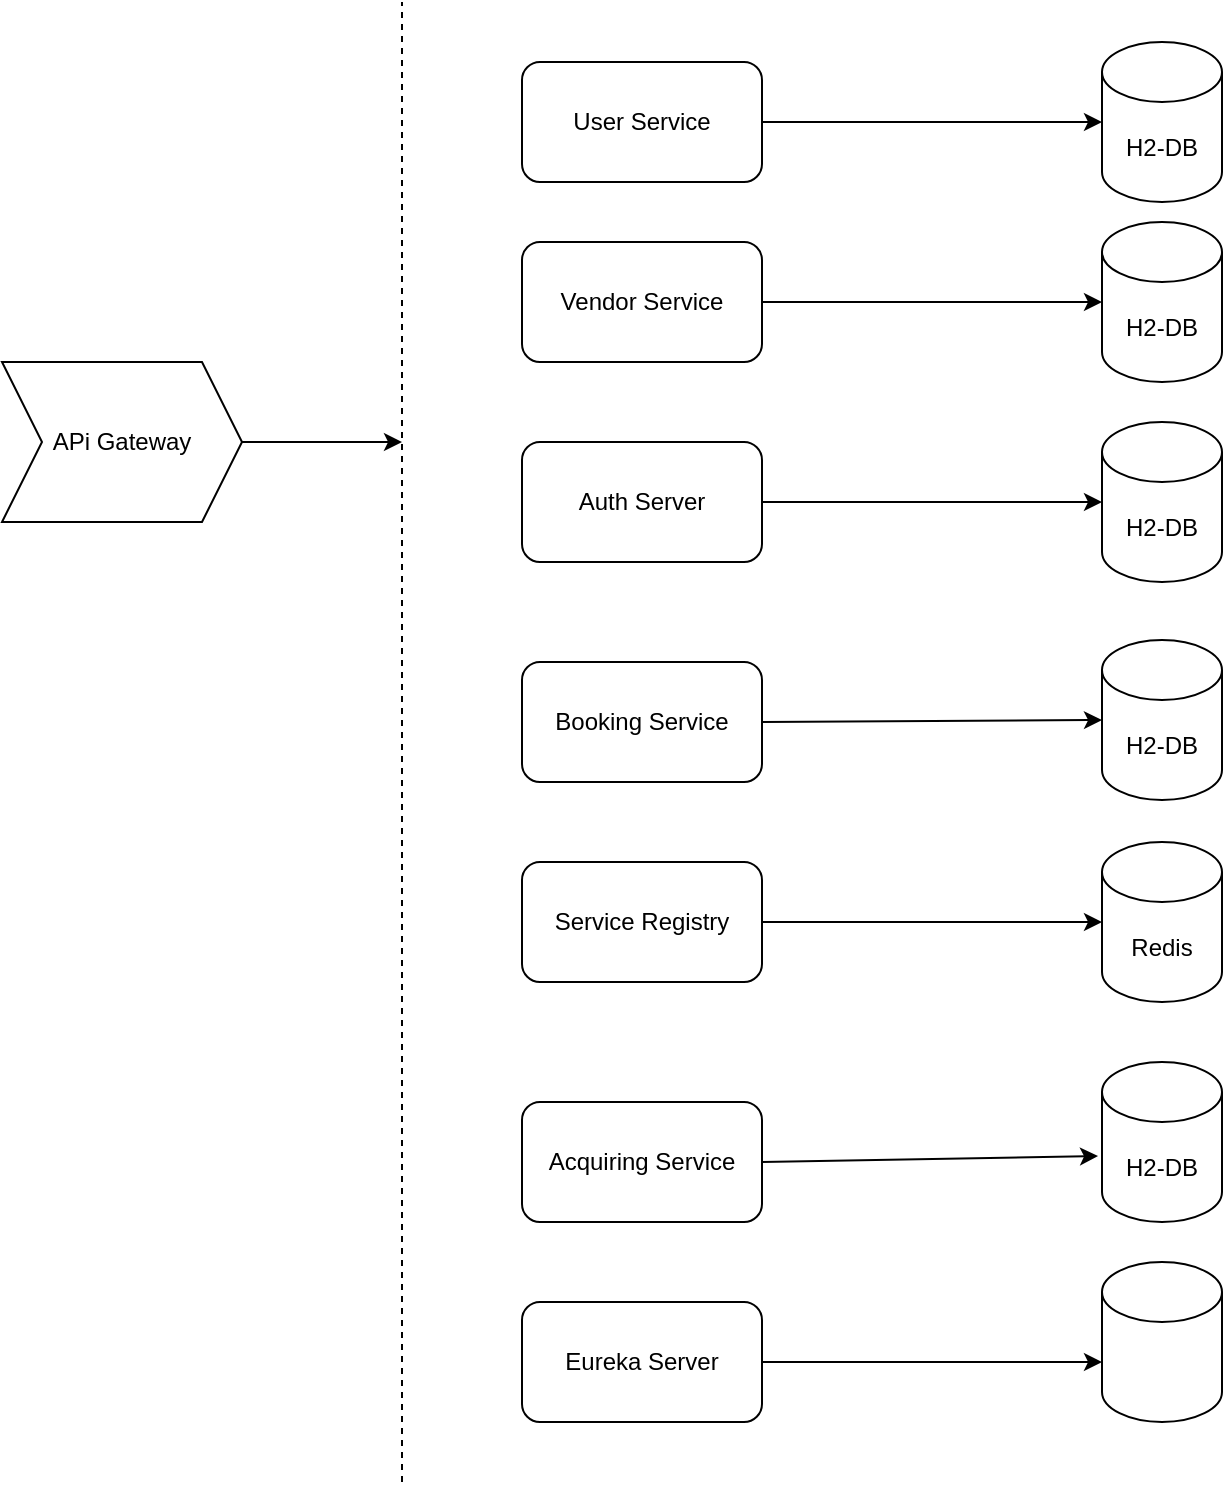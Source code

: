 <mxfile version="16.1.0" type="github">
  <diagram id="WV2ECm9zazGCfPcl2o4l" name="Page-1">
    <mxGraphModel dx="1186" dy="558" grid="1" gridSize="10" guides="1" tooltips="1" connect="1" arrows="1" fold="1" page="1" pageScale="1" pageWidth="850" pageHeight="1100" math="0" shadow="0">
      <root>
        <mxCell id="0" />
        <mxCell id="1" parent="0" />
        <mxCell id="JhcHN5CDhFLvxWkuIbqA-1" value="User Service" style="rounded=1;whiteSpace=wrap;html=1;" vertex="1" parent="1">
          <mxGeometry x="340" y="70" width="120" height="60" as="geometry" />
        </mxCell>
        <mxCell id="JhcHN5CDhFLvxWkuIbqA-2" value="Auth Server" style="rounded=1;whiteSpace=wrap;html=1;" vertex="1" parent="1">
          <mxGeometry x="340" y="260" width="120" height="60" as="geometry" />
        </mxCell>
        <mxCell id="JhcHN5CDhFLvxWkuIbqA-3" value="H2-DB" style="shape=cylinder3;whiteSpace=wrap;html=1;boundedLbl=1;backgroundOutline=1;size=15;" vertex="1" parent="1">
          <mxGeometry x="630" y="60" width="60" height="80" as="geometry" />
        </mxCell>
        <mxCell id="JhcHN5CDhFLvxWkuIbqA-4" value="" style="endArrow=classic;html=1;rounded=0;exitX=1;exitY=0.5;exitDx=0;exitDy=0;entryX=0;entryY=0.5;entryDx=0;entryDy=0;entryPerimeter=0;" edge="1" parent="1" source="JhcHN5CDhFLvxWkuIbqA-1" target="JhcHN5CDhFLvxWkuIbqA-3">
          <mxGeometry width="50" height="50" relative="1" as="geometry">
            <mxPoint x="400" y="310" as="sourcePoint" />
            <mxPoint x="450" y="260" as="targetPoint" />
          </mxGeometry>
        </mxCell>
        <mxCell id="JhcHN5CDhFLvxWkuIbqA-5" value="Vendor Service" style="rounded=1;whiteSpace=wrap;html=1;" vertex="1" parent="1">
          <mxGeometry x="340" y="160" width="120" height="60" as="geometry" />
        </mxCell>
        <mxCell id="JhcHN5CDhFLvxWkuIbqA-6" value="H2-DB" style="shape=cylinder3;whiteSpace=wrap;html=1;boundedLbl=1;backgroundOutline=1;size=15;" vertex="1" parent="1">
          <mxGeometry x="630" y="150" width="60" height="80" as="geometry" />
        </mxCell>
        <mxCell id="JhcHN5CDhFLvxWkuIbqA-7" value="" style="endArrow=classic;html=1;rounded=0;exitX=1;exitY=0.5;exitDx=0;exitDy=0;entryX=0;entryY=0.5;entryDx=0;entryDy=0;entryPerimeter=0;" edge="1" parent="1" source="JhcHN5CDhFLvxWkuIbqA-5" target="JhcHN5CDhFLvxWkuIbqA-6">
          <mxGeometry width="50" height="50" relative="1" as="geometry">
            <mxPoint x="400" y="310" as="sourcePoint" />
            <mxPoint x="450" y="260" as="targetPoint" />
          </mxGeometry>
        </mxCell>
        <mxCell id="JhcHN5CDhFLvxWkuIbqA-8" value="H2-DB" style="shape=cylinder3;whiteSpace=wrap;html=1;boundedLbl=1;backgroundOutline=1;size=15;" vertex="1" parent="1">
          <mxGeometry x="630" y="250" width="60" height="80" as="geometry" />
        </mxCell>
        <mxCell id="JhcHN5CDhFLvxWkuIbqA-11" value="" style="endArrow=classic;html=1;rounded=0;exitX=1;exitY=0.5;exitDx=0;exitDy=0;entryX=0;entryY=0.5;entryDx=0;entryDy=0;entryPerimeter=0;" edge="1" parent="1" source="JhcHN5CDhFLvxWkuIbqA-2" target="JhcHN5CDhFLvxWkuIbqA-8">
          <mxGeometry width="50" height="50" relative="1" as="geometry">
            <mxPoint x="400" y="310" as="sourcePoint" />
            <mxPoint x="450" y="260" as="targetPoint" />
          </mxGeometry>
        </mxCell>
        <mxCell id="JhcHN5CDhFLvxWkuIbqA-12" value="Booking Service" style="rounded=1;whiteSpace=wrap;html=1;" vertex="1" parent="1">
          <mxGeometry x="340" y="370" width="120" height="60" as="geometry" />
        </mxCell>
        <mxCell id="JhcHN5CDhFLvxWkuIbqA-13" value="H2-DB" style="shape=cylinder3;whiteSpace=wrap;html=1;boundedLbl=1;backgroundOutline=1;size=15;" vertex="1" parent="1">
          <mxGeometry x="630" y="359" width="60" height="80" as="geometry" />
        </mxCell>
        <mxCell id="JhcHN5CDhFLvxWkuIbqA-14" value="" style="endArrow=classic;html=1;rounded=0;exitX=1;exitY=0.5;exitDx=0;exitDy=0;entryX=0;entryY=0.5;entryDx=0;entryDy=0;entryPerimeter=0;" edge="1" parent="1" source="JhcHN5CDhFLvxWkuIbqA-12" target="JhcHN5CDhFLvxWkuIbqA-13">
          <mxGeometry width="50" height="50" relative="1" as="geometry">
            <mxPoint x="400" y="310" as="sourcePoint" />
            <mxPoint x="450" y="260" as="targetPoint" />
          </mxGeometry>
        </mxCell>
        <mxCell id="JhcHN5CDhFLvxWkuIbqA-15" value="Service Registry" style="rounded=1;whiteSpace=wrap;html=1;" vertex="1" parent="1">
          <mxGeometry x="340" y="470" width="120" height="60" as="geometry" />
        </mxCell>
        <mxCell id="JhcHN5CDhFLvxWkuIbqA-16" value="Redis" style="shape=cylinder3;whiteSpace=wrap;html=1;boundedLbl=1;backgroundOutline=1;size=15;" vertex="1" parent="1">
          <mxGeometry x="630" y="460" width="60" height="80" as="geometry" />
        </mxCell>
        <mxCell id="JhcHN5CDhFLvxWkuIbqA-17" value="" style="endArrow=classic;html=1;rounded=0;exitX=1;exitY=0.5;exitDx=0;exitDy=0;entryX=0;entryY=0.5;entryDx=0;entryDy=0;entryPerimeter=0;" edge="1" parent="1" source="JhcHN5CDhFLvxWkuIbqA-15" target="JhcHN5CDhFLvxWkuIbqA-16">
          <mxGeometry width="50" height="50" relative="1" as="geometry">
            <mxPoint x="400" y="310" as="sourcePoint" />
            <mxPoint x="450" y="260" as="targetPoint" />
          </mxGeometry>
        </mxCell>
        <mxCell id="JhcHN5CDhFLvxWkuIbqA-18" value="Acquiring Service" style="rounded=1;whiteSpace=wrap;html=1;" vertex="1" parent="1">
          <mxGeometry x="340" y="590" width="120" height="60" as="geometry" />
        </mxCell>
        <mxCell id="JhcHN5CDhFLvxWkuIbqA-19" value="H2-DB" style="shape=cylinder3;whiteSpace=wrap;html=1;boundedLbl=1;backgroundOutline=1;size=15;" vertex="1" parent="1">
          <mxGeometry x="630" y="570" width="60" height="80" as="geometry" />
        </mxCell>
        <mxCell id="JhcHN5CDhFLvxWkuIbqA-20" value="" style="endArrow=classic;html=1;rounded=0;exitX=1;exitY=0.5;exitDx=0;exitDy=0;entryX=-0.033;entryY=0.588;entryDx=0;entryDy=0;entryPerimeter=0;" edge="1" parent="1" source="JhcHN5CDhFLvxWkuIbqA-18" target="JhcHN5CDhFLvxWkuIbqA-19">
          <mxGeometry width="50" height="50" relative="1" as="geometry">
            <mxPoint x="400" y="500" as="sourcePoint" />
            <mxPoint x="450" y="450" as="targetPoint" />
          </mxGeometry>
        </mxCell>
        <mxCell id="JhcHN5CDhFLvxWkuIbqA-21" value="APi Gateway" style="shape=step;perimeter=stepPerimeter;whiteSpace=wrap;html=1;fixedSize=1;" vertex="1" parent="1">
          <mxGeometry x="80" y="220" width="120" height="80" as="geometry" />
        </mxCell>
        <mxCell id="JhcHN5CDhFLvxWkuIbqA-22" value="" style="endArrow=none;dashed=1;html=1;rounded=0;" edge="1" parent="1">
          <mxGeometry width="50" height="50" relative="1" as="geometry">
            <mxPoint x="280" y="780" as="sourcePoint" />
            <mxPoint x="280" y="40" as="targetPoint" />
          </mxGeometry>
        </mxCell>
        <mxCell id="JhcHN5CDhFLvxWkuIbqA-23" value="" style="endArrow=classic;html=1;rounded=0;exitX=1;exitY=0.5;exitDx=0;exitDy=0;" edge="1" parent="1" source="JhcHN5CDhFLvxWkuIbqA-21">
          <mxGeometry width="50" height="50" relative="1" as="geometry">
            <mxPoint x="400" y="190" as="sourcePoint" />
            <mxPoint x="280" y="260" as="targetPoint" />
          </mxGeometry>
        </mxCell>
        <mxCell id="JhcHN5CDhFLvxWkuIbqA-24" value="Eureka Server" style="rounded=1;whiteSpace=wrap;html=1;" vertex="1" parent="1">
          <mxGeometry x="340" y="690" width="120" height="60" as="geometry" />
        </mxCell>
        <mxCell id="JhcHN5CDhFLvxWkuIbqA-25" value="" style="shape=cylinder3;whiteSpace=wrap;html=1;boundedLbl=1;backgroundOutline=1;size=15;" vertex="1" parent="1">
          <mxGeometry x="630" y="670" width="60" height="80" as="geometry" />
        </mxCell>
        <mxCell id="JhcHN5CDhFLvxWkuIbqA-26" value="" style="endArrow=classic;html=1;rounded=0;exitX=1;exitY=0.5;exitDx=0;exitDy=0;" edge="1" parent="1" source="JhcHN5CDhFLvxWkuIbqA-24">
          <mxGeometry width="50" height="50" relative="1" as="geometry">
            <mxPoint x="400" y="670" as="sourcePoint" />
            <mxPoint x="630" y="720" as="targetPoint" />
          </mxGeometry>
        </mxCell>
      </root>
    </mxGraphModel>
  </diagram>
</mxfile>
